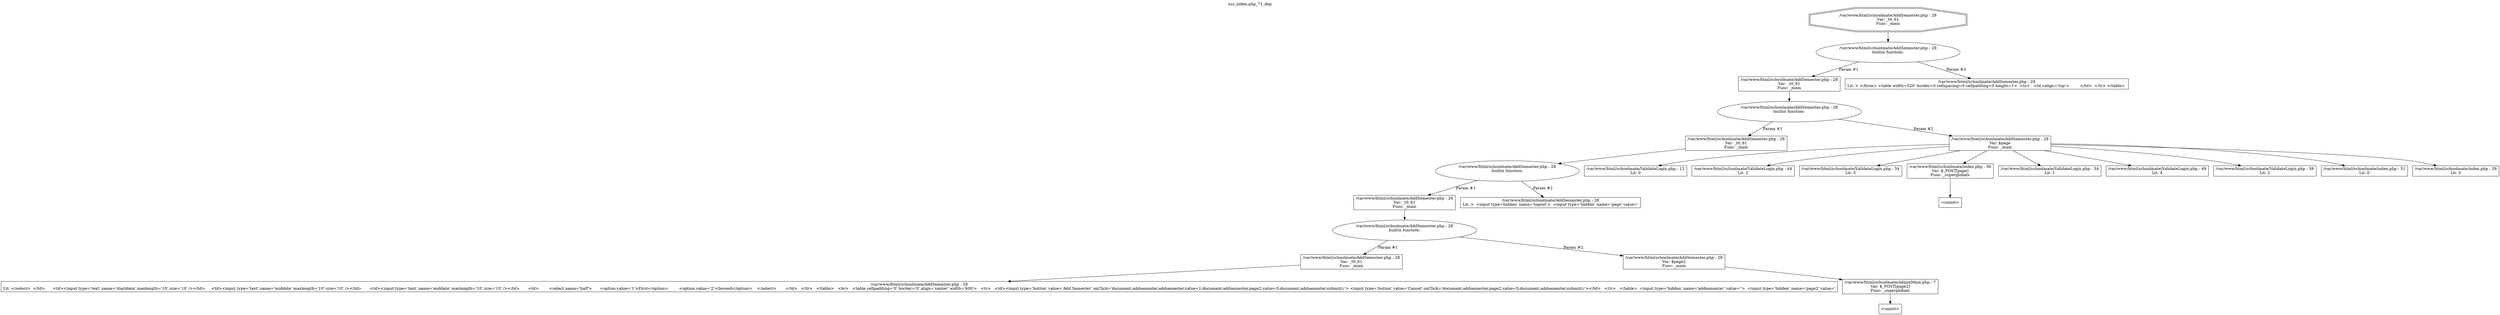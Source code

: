 digraph cfg {
  label="xss_index.php_71_dep";
  labelloc=t;
  n1 [shape=doubleoctagon, label="/var/www/html/schoolmate/AddSemester.php : 28\nVar: _t0_61\nFunc: _main\n"];
  n2 [shape=ellipse, label="/var/www/html/schoolmate/AddSemester.php : 28\nbuiltin function:\n.\n"];
  n3 [shape=box, label="/var/www/html/schoolmate/AddSemester.php : 28\nVar: _t0_61\nFunc: _main\n"];
  n4 [shape=ellipse, label="/var/www/html/schoolmate/AddSemester.php : 28\nbuiltin function:\n.\n"];
  n5 [shape=box, label="/var/www/html/schoolmate/AddSemester.php : 28\nVar: _t0_61\nFunc: _main\n"];
  n6 [shape=ellipse, label="/var/www/html/schoolmate/AddSemester.php : 28\nbuiltin function:\n.\n"];
  n7 [shape=box, label="/var/www/html/schoolmate/AddSemester.php : 28\nVar: _t0_61\nFunc: _main\n"];
  n8 [shape=ellipse, label="/var/www/html/schoolmate/AddSemester.php : 28\nbuiltin function:\n.\n"];
  n9 [shape=box, label="/var/www/html/schoolmate/AddSemester.php : 28\nVar: _t0_61\nFunc: _main\n"];
  n10 [shape=box, label="/var/www/html/schoolmate/AddSemester.php : 28\nLit: </select>	</td>	<td><input type='text' name='startdate' maxlength='10' size='10' /></td>	<td><input type='text' name='middate' maxlength='10' size='10' /></td>	<td><input type='text' name='enddate' maxlength='10' size='10' /></td>	<td>	 <select name='half'>	  <option value='1'>First</option>	  <option value='2'>Second</option>	 </select>	</td>   </tr>   </table>   <br>   <table cellpadding='0' border='0' align='center' width='600'>   <tr>   <td><input type='button' value='Add Semester' onClick='document.addsemester.addsemester.value=1;document.addsemester.page2.value=5;document.addsemester.submit();'> <input type='button' value='Cancel' onClick='document.addsemester.page2.value=5;document.addsemester.submit();'></td>   </tr>   </table>  <input type='hidden' name='addsemester' value=''>  <input type='hidden' name='page2' value='\n"];
  n11 [shape=box, label="/var/www/html/schoolmate/AddSemester.php : 28\nVar: $page2\nFunc: _main\n"];
  n12 [shape=box, label="/var/www/html/schoolmate/AdminMain.php : 7\nVar: $_POST[page2]\nFunc: _superglobals\n"];
  n13 [shape=box, label="<uninit>"];
  n14 [shape=box, label="/var/www/html/schoolmate/AddSemester.php : 28\nLit: >  <input type=hidden' name='logout'>  <input type='hidden' name='page' value='\n"];
  n15 [shape=box, label="/var/www/html/schoolmate/AddSemester.php : 28\nVar: $page\nFunc: _main\n"];
  n16 [shape=box, label="/var/www/html/schoolmate/ValidateLogin.php : 12\nLit: 0\n"];
  n17 [shape=box, label="/var/www/html/schoolmate/ValidateLogin.php : 44\nLit: 2\n"];
  n18 [shape=box, label="/var/www/html/schoolmate/ValidateLogin.php : 54\nLit: 5\n"];
  n19 [shape=box, label="/var/www/html/schoolmate/index.php : 36\nVar: $_POST[page]\nFunc: _superglobals\n"];
  n20 [shape=box, label="<uninit>"];
  n21 [shape=box, label="/var/www/html/schoolmate/ValidateLogin.php : 34\nLit: 1\n"];
  n22 [shape=box, label="/var/www/html/schoolmate/ValidateLogin.php : 49\nLit: 4\n"];
  n23 [shape=box, label="/var/www/html/schoolmate/ValidateLogin.php : 39\nLit: 2\n"];
  n24 [shape=box, label="/var/www/html/schoolmate/index.php : 51\nLit: 0\n"];
  n25 [shape=box, label="/var/www/html/schoolmate/index.php : 39\nLit: 0\n"];
  n26 [shape=box, label="/var/www/html/schoolmate/AddSemester.php : 28\nLit: > </form> <table width=520' border=0 cellspacing=0 cellpadding=0 height=1>  <tr>   <td valign='top'>	&nbsp;   </td>  </tr> </table> \n"];
  n1 -> n2;
  n3 -> n4;
  n5 -> n6;
  n7 -> n8;
  n9 -> n10;
  n8 -> n9[label="Param #1"];
  n8 -> n11[label="Param #2"];
  n12 -> n13;
  n11 -> n12;
  n6 -> n7[label="Param #1"];
  n6 -> n14[label="Param #2"];
  n4 -> n5[label="Param #1"];
  n4 -> n15[label="Param #2"];
  n15 -> n16;
  n15 -> n17;
  n15 -> n18;
  n15 -> n19;
  n15 -> n21;
  n15 -> n22;
  n15 -> n23;
  n15 -> n24;
  n15 -> n25;
  n19 -> n20;
  n2 -> n3[label="Param #1"];
  n2 -> n26[label="Param #2"];
}
